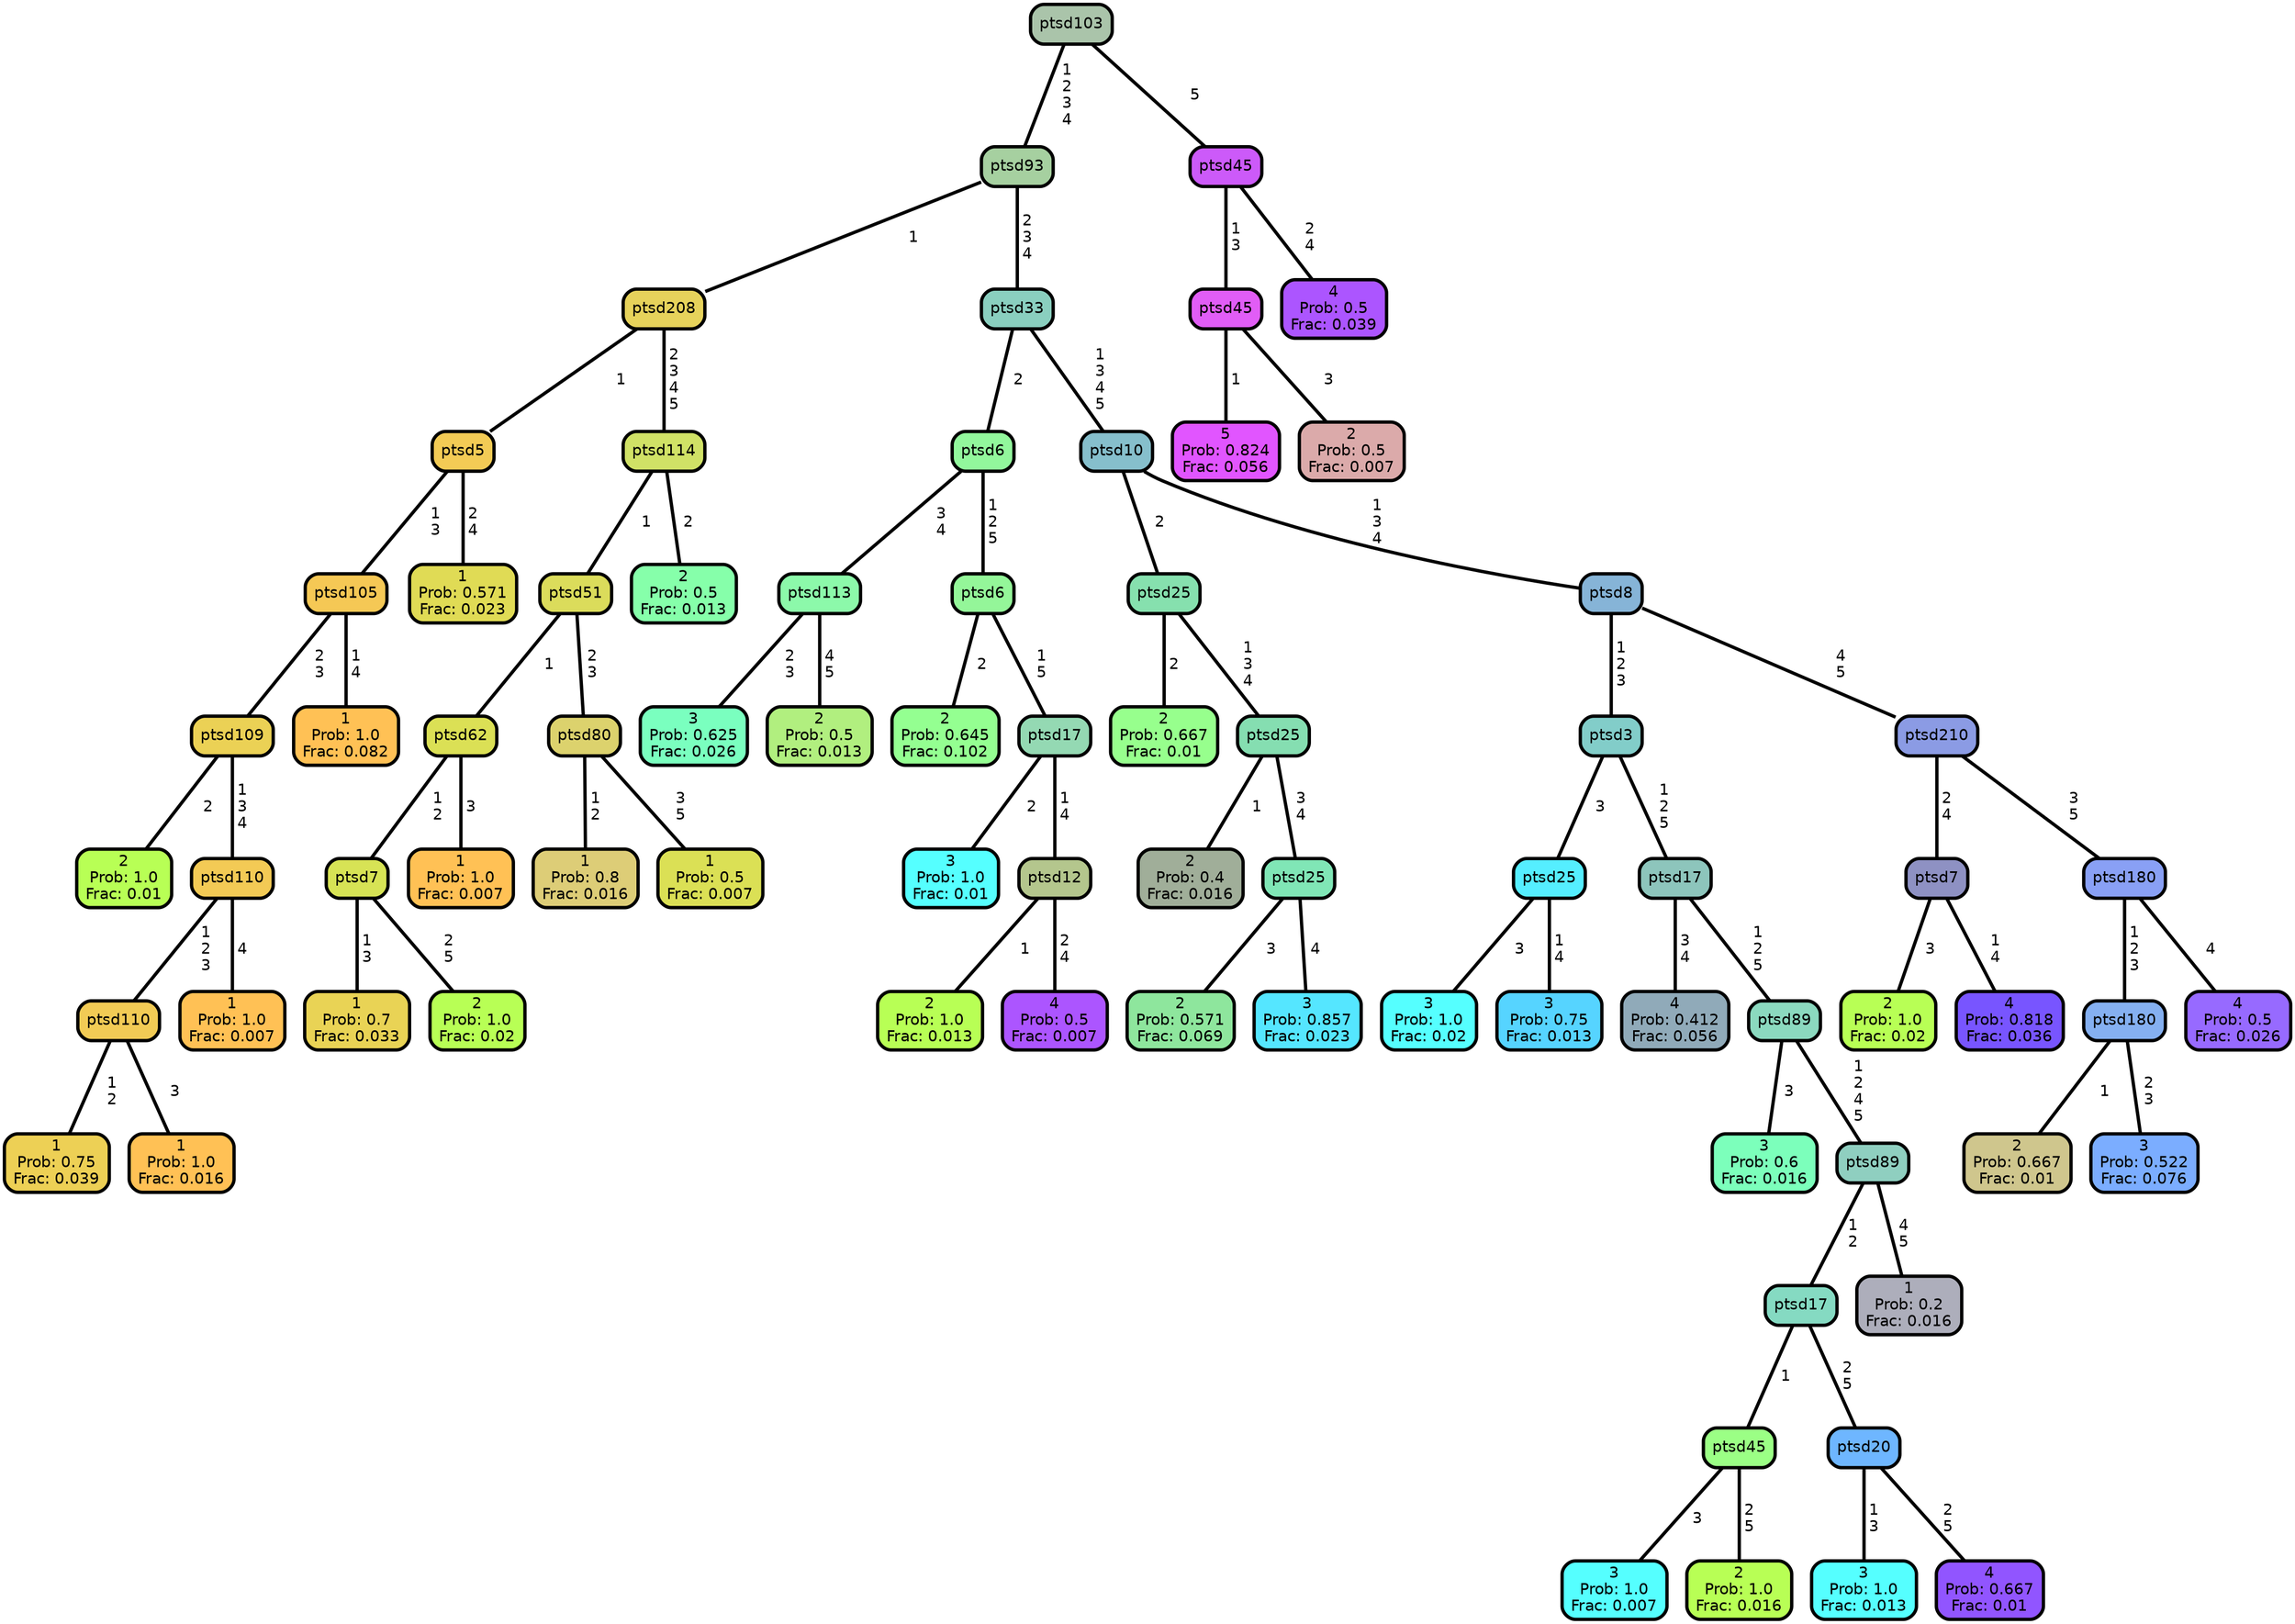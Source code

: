 graph Tree {
node [shape=box, style="filled, rounded",color="black",penwidth="3",fontcolor="black",                 fontname=helvetica] ;
graph [ranksep="0 equally", splines=straight,                 bgcolor=transparent, dpi=200] ;
edge [fontname=helvetica, color=black] ;
0 [label="2
Prob: 1.0
Frac: 0.01", fillcolor="#b8ff55"] ;
1 [label="ptsd109", fillcolor="#ebd155"] ;
2 [label="1
Prob: 0.75
Frac: 0.039", fillcolor="#edd055"] ;
3 [label="ptsd110", fillcolor="#f2cb55"] ;
4 [label="1
Prob: 1.0
Frac: 0.016", fillcolor="#ffc155"] ;
5 [label="ptsd110", fillcolor="#f3ca55"] ;
6 [label="1
Prob: 1.0
Frac: 0.007", fillcolor="#ffc155"] ;
7 [label="ptsd105", fillcolor="#f5c855"] ;
8 [label="1
Prob: 1.0
Frac: 0.082", fillcolor="#ffc155"] ;
9 [label="ptsd5", fillcolor="#f3cb55"] ;
10 [label="1
Prob: 0.571
Frac: 0.023", fillcolor="#e0db55"] ;
11 [label="ptsd208", fillcolor="#e6d25b"] ;
12 [label="1
Prob: 0.7
Frac: 0.033", fillcolor="#e9d355"] ;
13 [label="ptsd7", fillcolor="#d7e355"] ;
14 [label="2
Prob: 1.0
Frac: 0.02", fillcolor="#b8ff55"] ;
15 [label="ptsd62", fillcolor="#dbe055"] ;
16 [label="1
Prob: 1.0
Frac: 0.007", fillcolor="#ffc155"] ;
17 [label="ptsd51", fillcolor="#dbdc5b"] ;
18 [label="1
Prob: 0.8
Frac: 0.016", fillcolor="#ddcd77"] ;
19 [label="ptsd80", fillcolor="#dcd26d"] ;
20 [label="1
Prob: 0.5
Frac: 0.007", fillcolor="#dbe055"] ;
21 [label="ptsd114", fillcolor="#d0e166"] ;
22 [label="2
Prob: 0.5
Frac: 0.013", fillcolor="#86ffaa"] ;
23 [label="ptsd93", fillcolor="#a6d0a0"] ;
24 [label="3
Prob: 0.625
Frac: 0.026", fillcolor="#7affbf"] ;
25 [label="ptsd113", fillcolor="#8cf9aa"] ;
26 [label="2
Prob: 0.5
Frac: 0.013", fillcolor="#b1ef7f"] ;
27 [label="ptsd6", fillcolor="#92f79c"] ;
28 [label="2
Prob: 0.645
Frac: 0.102", fillcolor="#94ff91"] ;
29 [label="ptsd6", fillcolor="#94f699"] ;
30 [label="3
Prob: 1.0
Frac: 0.01", fillcolor="#55ffff"] ;
31 [label="ptsd17", fillcolor="#94d9b3"] ;
32 [label="2
Prob: 1.0
Frac: 0.013", fillcolor="#b8ff55"] ;
33 [label="ptsd12", fillcolor="#b4c68d"] ;
34 [label="4
Prob: 0.5
Frac: 0.007", fillcolor="#ac55ff"] ;
35 [label="ptsd33", fillcolor="#8acfbf"] ;
36 [label="2
Prob: 0.667
Frac: 0.01", fillcolor="#97ff8d"] ;
37 [label="ptsd25", fillcolor="#86e0ae"] ;
38 [label="2
Prob: 0.4
Frac: 0.016", fillcolor="#a0ae99"] ;
39 [label="ptsd25", fillcolor="#85deb1"] ;
40 [label="2
Prob: 0.571
Frac: 0.069", fillcolor="#8ee69d"] ;
41 [label="ptsd25", fillcolor="#80e6b6"] ;
42 [label="3
Prob: 0.857
Frac: 0.023", fillcolor="#55e6ff"] ;
43 [label="ptsd10", fillcolor="#86bfcc"] ;
44 [label="3
Prob: 1.0
Frac: 0.02", fillcolor="#55ffff"] ;
45 [label="ptsd25", fillcolor="#55eeff"] ;
46 [label="3
Prob: 0.75
Frac: 0.013", fillcolor="#56d4ff"] ;
47 [label="ptsd3", fillcolor="#82cdc9"] ;
48 [label="4
Prob: 0.412
Frac: 0.056", fillcolor="#90aab9"] ;
49 [label="ptsd17", fillcolor="#8dc5bc"] ;
50 [label="3
Prob: 0.6
Frac: 0.016", fillcolor="#7cffbb"] ;
51 [label="ptsd89", fillcolor="#8bd9bf"] ;
52 [label="3
Prob: 1.0
Frac: 0.007", fillcolor="#55ffff"] ;
53 [label="ptsd45", fillcolor="#9bff85"] ;
54 [label="2
Prob: 1.0
Frac: 0.016", fillcolor="#b8ff55"] ;
55 [label="ptsd17", fillcolor="#85dac2"] ;
56 [label="3
Prob: 1.0
Frac: 0.013", fillcolor="#55ffff"] ;
57 [label="ptsd20", fillcolor="#6eb6ff"] ;
58 [label="4
Prob: 0.667
Frac: 0.01", fillcolor="#9155ff"] ;
59 [label="ptsd89", fillcolor="#8fcfc0"] ;
60 [label="1
Prob: 0.2
Frac: 0.016", fillcolor="#adaebb"] ;
61 [label="ptsd8", fillcolor="#86b4d7"] ;
62 [label="2
Prob: 1.0
Frac: 0.02", fillcolor="#b8ff55"] ;
63 [label="ptsd7", fillcolor="#8e91c3"] ;
64 [label="4
Prob: 0.818
Frac: 0.036", fillcolor="#7855ff"] ;
65 [label="ptsd210", fillcolor="#8b9be4"] ;
66 [label="2
Prob: 0.667
Frac: 0.01", fillcolor="#cfc68d"] ;
67 [label="ptsd180", fillcolor="#85b0f1"] ;
68 [label="3
Prob: 0.522
Frac: 0.076", fillcolor="#7badff"] ;
69 [label="ptsd180", fillcolor="#89a0f5"] ;
70 [label="4
Prob: 0.5
Frac: 0.026", fillcolor="#976aff"] ;
71 [label="ptsd103", fillcolor="#aac4aa"] ;
72 [label="5
Prob: 0.824
Frac: 0.056", fillcolor="#e155ff"] ;
73 [label="ptsd45", fillcolor="#e15df6"] ;
74 [label="2
Prob: 0.5
Frac: 0.007", fillcolor="#dbaaaa"] ;
75 [label="ptsd45", fillcolor="#cc5af9"] ;
76 [label="4
Prob: 0.5
Frac: 0.039", fillcolor="#ac55ff"] ;
1 -- 0 [label=" 2",penwidth=3] ;
1 -- 5 [label=" 1\n 3\n 4",penwidth=3] ;
3 -- 2 [label=" 1\n 2",penwidth=3] ;
3 -- 4 [label=" 3",penwidth=3] ;
5 -- 3 [label=" 1\n 2\n 3",penwidth=3] ;
5 -- 6 [label=" 4",penwidth=3] ;
7 -- 1 [label=" 2\n 3",penwidth=3] ;
7 -- 8 [label=" 1\n 4",penwidth=3] ;
9 -- 7 [label=" 1\n 3",penwidth=3] ;
9 -- 10 [label=" 2\n 4",penwidth=3] ;
11 -- 9 [label=" 1",penwidth=3] ;
11 -- 21 [label=" 2\n 3\n 4\n 5",penwidth=3] ;
13 -- 12 [label=" 1\n 3",penwidth=3] ;
13 -- 14 [label=" 2\n 5",penwidth=3] ;
15 -- 13 [label=" 1\n 2",penwidth=3] ;
15 -- 16 [label=" 3",penwidth=3] ;
17 -- 15 [label=" 1",penwidth=3] ;
17 -- 19 [label=" 2\n 3",penwidth=3] ;
19 -- 18 [label=" 1\n 2",penwidth=3] ;
19 -- 20 [label=" 3\n 5",penwidth=3] ;
21 -- 17 [label=" 1",penwidth=3] ;
21 -- 22 [label=" 2",penwidth=3] ;
23 -- 11 [label=" 1",penwidth=3] ;
23 -- 35 [label=" 2\n 3\n 4",penwidth=3] ;
25 -- 24 [label=" 2\n 3",penwidth=3] ;
25 -- 26 [label=" 4\n 5",penwidth=3] ;
27 -- 25 [label=" 3\n 4",penwidth=3] ;
27 -- 29 [label=" 1\n 2\n 5",penwidth=3] ;
29 -- 28 [label=" 2",penwidth=3] ;
29 -- 31 [label=" 1\n 5",penwidth=3] ;
31 -- 30 [label=" 2",penwidth=3] ;
31 -- 33 [label=" 1\n 4",penwidth=3] ;
33 -- 32 [label=" 1",penwidth=3] ;
33 -- 34 [label=" 2\n 4",penwidth=3] ;
35 -- 27 [label=" 2",penwidth=3] ;
35 -- 43 [label=" 1\n 3\n 4\n 5",penwidth=3] ;
37 -- 36 [label=" 2",penwidth=3] ;
37 -- 39 [label=" 1\n 3\n 4",penwidth=3] ;
39 -- 38 [label=" 1",penwidth=3] ;
39 -- 41 [label=" 3\n 4",penwidth=3] ;
41 -- 40 [label=" 3",penwidth=3] ;
41 -- 42 [label=" 4",penwidth=3] ;
43 -- 37 [label=" 2",penwidth=3] ;
43 -- 61 [label=" 1\n 3\n 4",penwidth=3] ;
45 -- 44 [label=" 3",penwidth=3] ;
45 -- 46 [label=" 1\n 4",penwidth=3] ;
47 -- 45 [label=" 3",penwidth=3] ;
47 -- 49 [label=" 1\n 2\n 5",penwidth=3] ;
49 -- 48 [label=" 3\n 4",penwidth=3] ;
49 -- 51 [label=" 1\n 2\n 5",penwidth=3] ;
51 -- 50 [label=" 3",penwidth=3] ;
51 -- 59 [label=" 1\n 2\n 4\n 5",penwidth=3] ;
53 -- 52 [label=" 3",penwidth=3] ;
53 -- 54 [label=" 2\n 5",penwidth=3] ;
55 -- 53 [label=" 1",penwidth=3] ;
55 -- 57 [label=" 2\n 5",penwidth=3] ;
57 -- 56 [label=" 1\n 3",penwidth=3] ;
57 -- 58 [label=" 2\n 5",penwidth=3] ;
59 -- 55 [label=" 1\n 2",penwidth=3] ;
59 -- 60 [label=" 4\n 5",penwidth=3] ;
61 -- 47 [label=" 1\n 2\n 3",penwidth=3] ;
61 -- 65 [label=" 4\n 5",penwidth=3] ;
63 -- 62 [label=" 3",penwidth=3] ;
63 -- 64 [label=" 1\n 4",penwidth=3] ;
65 -- 63 [label=" 2\n 4",penwidth=3] ;
65 -- 69 [label=" 3\n 5",penwidth=3] ;
67 -- 66 [label=" 1",penwidth=3] ;
67 -- 68 [label=" 2\n 3",penwidth=3] ;
69 -- 67 [label=" 1\n 2\n 3",penwidth=3] ;
69 -- 70 [label=" 4",penwidth=3] ;
71 -- 23 [label=" 1\n 2\n 3\n 4",penwidth=3] ;
71 -- 75 [label=" 5",penwidth=3] ;
73 -- 72 [label=" 1",penwidth=3] ;
73 -- 74 [label=" 3",penwidth=3] ;
75 -- 73 [label=" 1\n 3",penwidth=3] ;
75 -- 76 [label=" 2\n 4",penwidth=3] ;
{rank = same;}}
